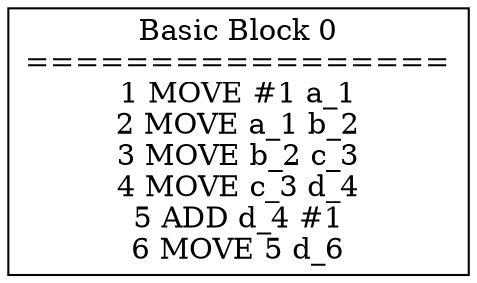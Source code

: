 digraph foo {

"Basic Block 0" [shape=box, label="Basic Block 0
=================
1 MOVE #1 a_1
2 MOVE a_1 b_2
3 MOVE b_2 c_3
4 MOVE c_3 d_4
5 ADD d_4 #1
6 MOVE 5 d_6
"];


}